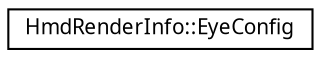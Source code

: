 digraph "Graphical Class Hierarchy"
{
 // LATEX_PDF_SIZE
  edge [fontname="Arial.ttf",fontsize="10",labelfontname="Arial.ttf",labelfontsize="10"];
  node [fontname="Arial.ttf",fontsize="10",shape=record];
  rankdir="LR";
  Node0 [label="HmdRenderInfo::EyeConfig",height=0.2,width=0.4,color="black", fillcolor="white", style="filled",URL="$struct_hmd_render_info_1_1_eye_config.html",tooltip=" "];
}
